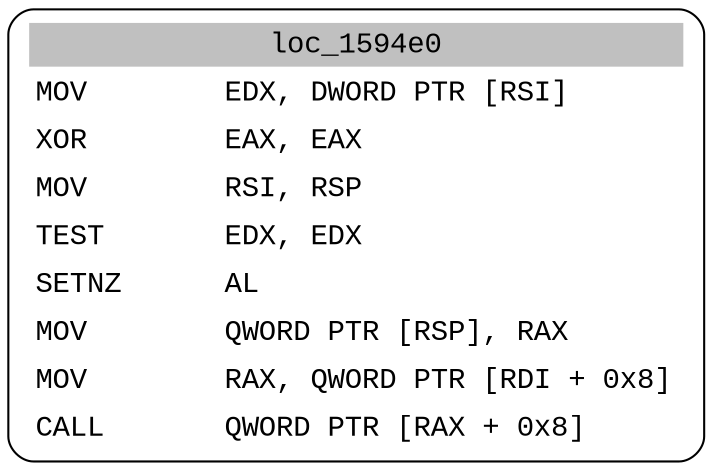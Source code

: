 digraph asm_graph {
1941 [
shape="Mrecord" fontname="Courier New"label =<<table border="0" cellborder="0" cellpadding="3"><tr><td align="center" colspan="2" bgcolor="grey">loc_1594e0</td></tr><tr><td align="left">MOV        EDX, DWORD PTR [RSI]</td></tr><tr><td align="left">XOR        EAX, EAX</td></tr><tr><td align="left">MOV        RSI, RSP</td></tr><tr><td align="left">TEST       EDX, EDX</td></tr><tr><td align="left">SETNZ      AL</td></tr><tr><td align="left">MOV        QWORD PTR [RSP], RAX</td></tr><tr><td align="left">MOV        RAX, QWORD PTR [RDI + 0x8]</td></tr><tr><td align="left">CALL       QWORD PTR [RAX + 0x8]</td></tr></table>> ];
}
